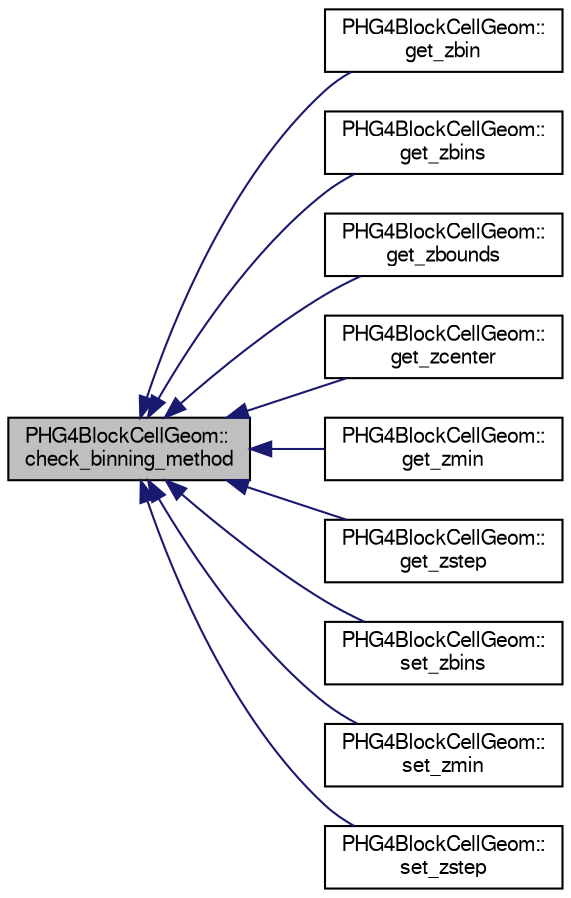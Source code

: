 digraph "PHG4BlockCellGeom::check_binning_method"
{
  bgcolor="transparent";
  edge [fontname="FreeSans",fontsize="10",labelfontname="FreeSans",labelfontsize="10"];
  node [fontname="FreeSans",fontsize="10",shape=record];
  rankdir="LR";
  Node1 [label="PHG4BlockCellGeom::\lcheck_binning_method",height=0.2,width=0.4,color="black", fillcolor="grey75", style="filled" fontcolor="black"];
  Node1 -> Node2 [dir="back",color="midnightblue",fontsize="10",style="solid",fontname="FreeSans"];
  Node2 [label="PHG4BlockCellGeom::\lget_zbin",height=0.2,width=0.4,color="black",URL="$d1/dd7/classPHG4BlockCellGeom.html#a9dec7db49d3e752ccc54a12a609761b1"];
  Node1 -> Node3 [dir="back",color="midnightblue",fontsize="10",style="solid",fontname="FreeSans"];
  Node3 [label="PHG4BlockCellGeom::\lget_zbins",height=0.2,width=0.4,color="black",URL="$d1/dd7/classPHG4BlockCellGeom.html#a2abeb80edc7b231f044841bc07b5d657"];
  Node1 -> Node4 [dir="back",color="midnightblue",fontsize="10",style="solid",fontname="FreeSans"];
  Node4 [label="PHG4BlockCellGeom::\lget_zbounds",height=0.2,width=0.4,color="black",URL="$d1/dd7/classPHG4BlockCellGeom.html#a86f4451bc67e18bbaa37cfacd6890521"];
  Node1 -> Node5 [dir="back",color="midnightblue",fontsize="10",style="solid",fontname="FreeSans"];
  Node5 [label="PHG4BlockCellGeom::\lget_zcenter",height=0.2,width=0.4,color="black",URL="$d1/dd7/classPHG4BlockCellGeom.html#abbd3a8b28908c43b03bcab96c1d27da0"];
  Node1 -> Node6 [dir="back",color="midnightblue",fontsize="10",style="solid",fontname="FreeSans"];
  Node6 [label="PHG4BlockCellGeom::\lget_zmin",height=0.2,width=0.4,color="black",URL="$d1/dd7/classPHG4BlockCellGeom.html#aeb60a99ea8245ac0606739aa50fd6243"];
  Node1 -> Node7 [dir="back",color="midnightblue",fontsize="10",style="solid",fontname="FreeSans"];
  Node7 [label="PHG4BlockCellGeom::\lget_zstep",height=0.2,width=0.4,color="black",URL="$d1/dd7/classPHG4BlockCellGeom.html#aa75d827c2fffa048e3f4ac64dc4b8286"];
  Node1 -> Node8 [dir="back",color="midnightblue",fontsize="10",style="solid",fontname="FreeSans"];
  Node8 [label="PHG4BlockCellGeom::\lset_zbins",height=0.2,width=0.4,color="black",URL="$d1/dd7/classPHG4BlockCellGeom.html#a032976445d36968ef75e0040f1faad8d"];
  Node1 -> Node9 [dir="back",color="midnightblue",fontsize="10",style="solid",fontname="FreeSans"];
  Node9 [label="PHG4BlockCellGeom::\lset_zmin",height=0.2,width=0.4,color="black",URL="$d1/dd7/classPHG4BlockCellGeom.html#a78a6719884d6543ecf93c7c6410860a4"];
  Node1 -> Node10 [dir="back",color="midnightblue",fontsize="10",style="solid",fontname="FreeSans"];
  Node10 [label="PHG4BlockCellGeom::\lset_zstep",height=0.2,width=0.4,color="black",URL="$d1/dd7/classPHG4BlockCellGeom.html#a6436b6472fcd24da15232fe280346a0f"];
}
